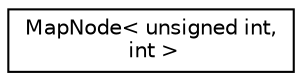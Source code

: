 digraph "Graphical Class Hierarchy"
{
 // INTERACTIVE_SVG=YES
  edge [fontname="Helvetica",fontsize="10",labelfontname="Helvetica",labelfontsize="10"];
  node [fontname="Helvetica",fontsize="10",shape=record];
  rankdir="LR";
  Node1 [label="MapNode\< unsigned int,\l int \>",height=0.2,width=0.4,color="black", fillcolor="white", style="filled",URL="$class_map_node.html"];
}
